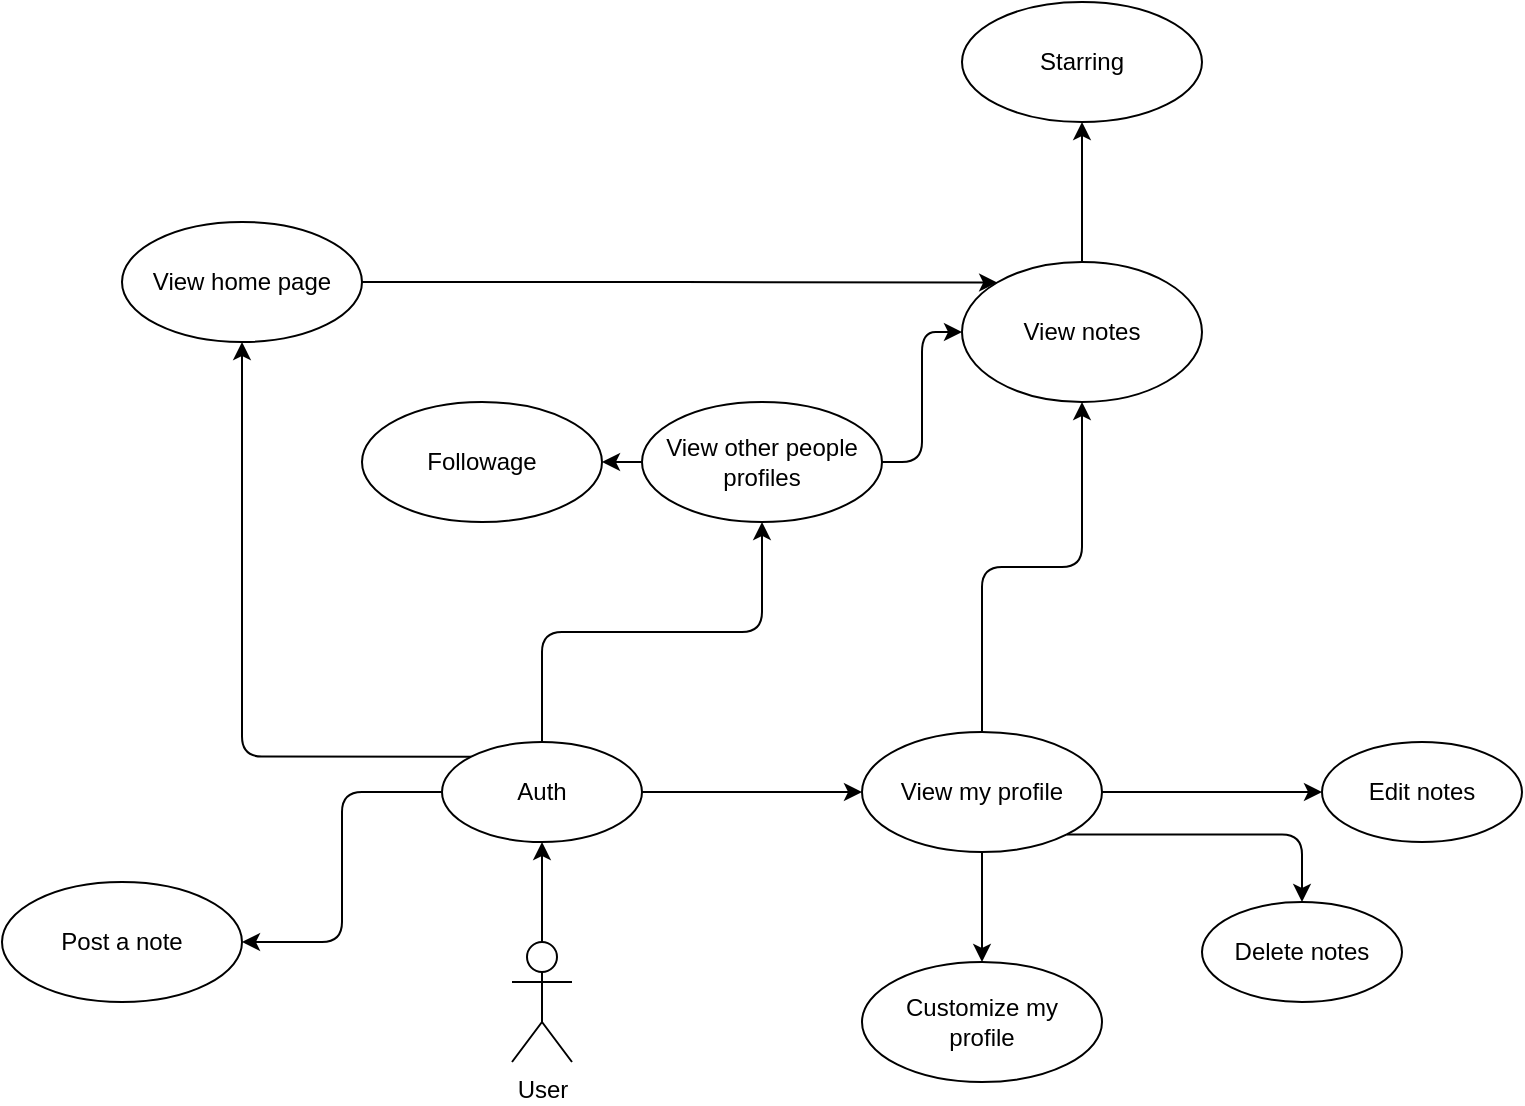 <mxfile>
    <diagram id="tKKIt10PqnpHvVfdZxPs" name="Page-1">
        <mxGraphModel dx="965" dy="768" grid="1" gridSize="10" guides="1" tooltips="1" connect="1" arrows="1" fold="1" page="1" pageScale="1" pageWidth="850" pageHeight="1100" math="0" shadow="0">
            <root>
                <mxCell id="0"/>
                <mxCell id="1" parent="0"/>
                <mxCell id="4" style="edgeStyle=none;html=1;entryX=0.5;entryY=1;entryDx=0;entryDy=0;" edge="1" parent="1" source="2" target="3">
                    <mxGeometry relative="1" as="geometry"/>
                </mxCell>
                <mxCell id="2" value="User" style="shape=umlActor;verticalLabelPosition=bottom;verticalAlign=top;html=1;" vertex="1" parent="1">
                    <mxGeometry x="335" y="520" width="30" height="60" as="geometry"/>
                </mxCell>
                <mxCell id="7" style="edgeStyle=orthogonalEdgeStyle;html=1;entryX=1;entryY=0.5;entryDx=0;entryDy=0;" edge="1" parent="1" source="3" target="5">
                    <mxGeometry relative="1" as="geometry"/>
                </mxCell>
                <mxCell id="12" style="edgeStyle=orthogonalEdgeStyle;html=1;entryX=0;entryY=0.5;entryDx=0;entryDy=0;" edge="1" parent="1" source="3" target="10">
                    <mxGeometry relative="1" as="geometry"/>
                </mxCell>
                <mxCell id="16" style="edgeStyle=orthogonalEdgeStyle;html=1;exitX=0.5;exitY=0;exitDx=0;exitDy=0;entryX=0.5;entryY=1;entryDx=0;entryDy=0;" edge="1" parent="1" source="3" target="14">
                    <mxGeometry relative="1" as="geometry"/>
                </mxCell>
                <mxCell id="26" style="edgeStyle=orthogonalEdgeStyle;html=1;exitX=0;exitY=0;exitDx=0;exitDy=0;entryX=0.5;entryY=1;entryDx=0;entryDy=0;" edge="1" parent="1" source="3" target="25">
                    <mxGeometry relative="1" as="geometry"/>
                </mxCell>
                <mxCell id="3" value="Auth" style="ellipse;whiteSpace=wrap;html=1;" vertex="1" parent="1">
                    <mxGeometry x="300" y="420" width="100" height="50" as="geometry"/>
                </mxCell>
                <mxCell id="5" value="Post a note" style="ellipse;whiteSpace=wrap;html=1;" vertex="1" parent="1">
                    <mxGeometry x="80" y="490" width="120" height="60" as="geometry"/>
                </mxCell>
                <mxCell id="13" style="edgeStyle=orthogonalEdgeStyle;html=1;entryX=0.5;entryY=0;entryDx=0;entryDy=0;" edge="1" parent="1" source="10" target="11">
                    <mxGeometry relative="1" as="geometry"/>
                </mxCell>
                <mxCell id="23" style="edgeStyle=orthogonalEdgeStyle;html=1;exitX=0.5;exitY=0;exitDx=0;exitDy=0;entryX=0.5;entryY=1;entryDx=0;entryDy=0;" edge="1" parent="1" source="10" target="21">
                    <mxGeometry relative="1" as="geometry"/>
                </mxCell>
                <mxCell id="29" style="edgeStyle=orthogonalEdgeStyle;html=1;exitX=1;exitY=0.5;exitDx=0;exitDy=0;entryX=0;entryY=0.5;entryDx=0;entryDy=0;" edge="1" parent="1" source="10" target="28">
                    <mxGeometry relative="1" as="geometry"/>
                </mxCell>
                <mxCell id="32" style="edgeStyle=orthogonalEdgeStyle;html=1;exitX=1;exitY=1;exitDx=0;exitDy=0;entryX=0.5;entryY=0;entryDx=0;entryDy=0;" edge="1" parent="1" source="10" target="30">
                    <mxGeometry relative="1" as="geometry"/>
                </mxCell>
                <mxCell id="10" value="View my profile" style="ellipse;whiteSpace=wrap;html=1;" vertex="1" parent="1">
                    <mxGeometry x="510" y="415" width="120" height="60" as="geometry"/>
                </mxCell>
                <mxCell id="11" value="Customize my&lt;br&gt;profile" style="ellipse;whiteSpace=wrap;html=1;" vertex="1" parent="1">
                    <mxGeometry x="510" y="530" width="120" height="60" as="geometry"/>
                </mxCell>
                <mxCell id="18" style="edgeStyle=orthogonalEdgeStyle;html=1;exitX=0;exitY=0.5;exitDx=0;exitDy=0;entryX=1;entryY=0.5;entryDx=0;entryDy=0;" edge="1" parent="1" source="14" target="17">
                    <mxGeometry relative="1" as="geometry"/>
                </mxCell>
                <mxCell id="22" style="edgeStyle=orthogonalEdgeStyle;html=1;entryX=0;entryY=0.5;entryDx=0;entryDy=0;" edge="1" parent="1" source="14" target="21">
                    <mxGeometry relative="1" as="geometry"/>
                </mxCell>
                <mxCell id="14" value="View other people&lt;br&gt;profiles" style="ellipse;whiteSpace=wrap;html=1;" vertex="1" parent="1">
                    <mxGeometry x="400" y="250" width="120" height="60" as="geometry"/>
                </mxCell>
                <mxCell id="17" value="Followage" style="ellipse;whiteSpace=wrap;html=1;" vertex="1" parent="1">
                    <mxGeometry x="260" y="250" width="120" height="60" as="geometry"/>
                </mxCell>
                <mxCell id="19" value="Starring" style="ellipse;whiteSpace=wrap;html=1;" vertex="1" parent="1">
                    <mxGeometry x="560" y="50" width="120" height="60" as="geometry"/>
                </mxCell>
                <mxCell id="24" style="edgeStyle=orthogonalEdgeStyle;html=1;exitX=0.5;exitY=0;exitDx=0;exitDy=0;entryX=0.5;entryY=1;entryDx=0;entryDy=0;" edge="1" parent="1" source="21" target="19">
                    <mxGeometry relative="1" as="geometry"/>
                </mxCell>
                <mxCell id="21" value="View notes" style="ellipse;whiteSpace=wrap;html=1;" vertex="1" parent="1">
                    <mxGeometry x="560" y="180" width="120" height="70" as="geometry"/>
                </mxCell>
                <mxCell id="27" style="edgeStyle=orthogonalEdgeStyle;html=1;entryX=0;entryY=0;entryDx=0;entryDy=0;" edge="1" parent="1" source="25" target="21">
                    <mxGeometry relative="1" as="geometry"/>
                </mxCell>
                <mxCell id="25" value="View home page" style="ellipse;whiteSpace=wrap;html=1;" vertex="1" parent="1">
                    <mxGeometry x="140" y="160" width="120" height="60" as="geometry"/>
                </mxCell>
                <mxCell id="28" value="Edit notes" style="ellipse;whiteSpace=wrap;html=1;" vertex="1" parent="1">
                    <mxGeometry x="740" y="420" width="100" height="50" as="geometry"/>
                </mxCell>
                <mxCell id="30" value="Delete notes" style="ellipse;whiteSpace=wrap;html=1;" vertex="1" parent="1">
                    <mxGeometry x="680" y="500" width="100" height="50" as="geometry"/>
                </mxCell>
            </root>
        </mxGraphModel>
    </diagram>
</mxfile>